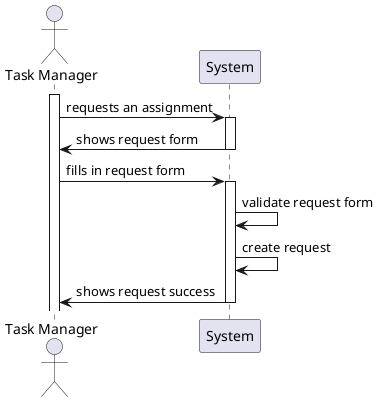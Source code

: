 @startuml

actor TM as "Task Manager"
participant System

activate TM
TM -> System: requests an assignment
activate System
System -> TM: shows request form
deactivate System
TM -> System: fills in request form
activate System
System -> System: validate request form
System -> System: create request
System -> TM: shows request success
deactivate System

@enduml